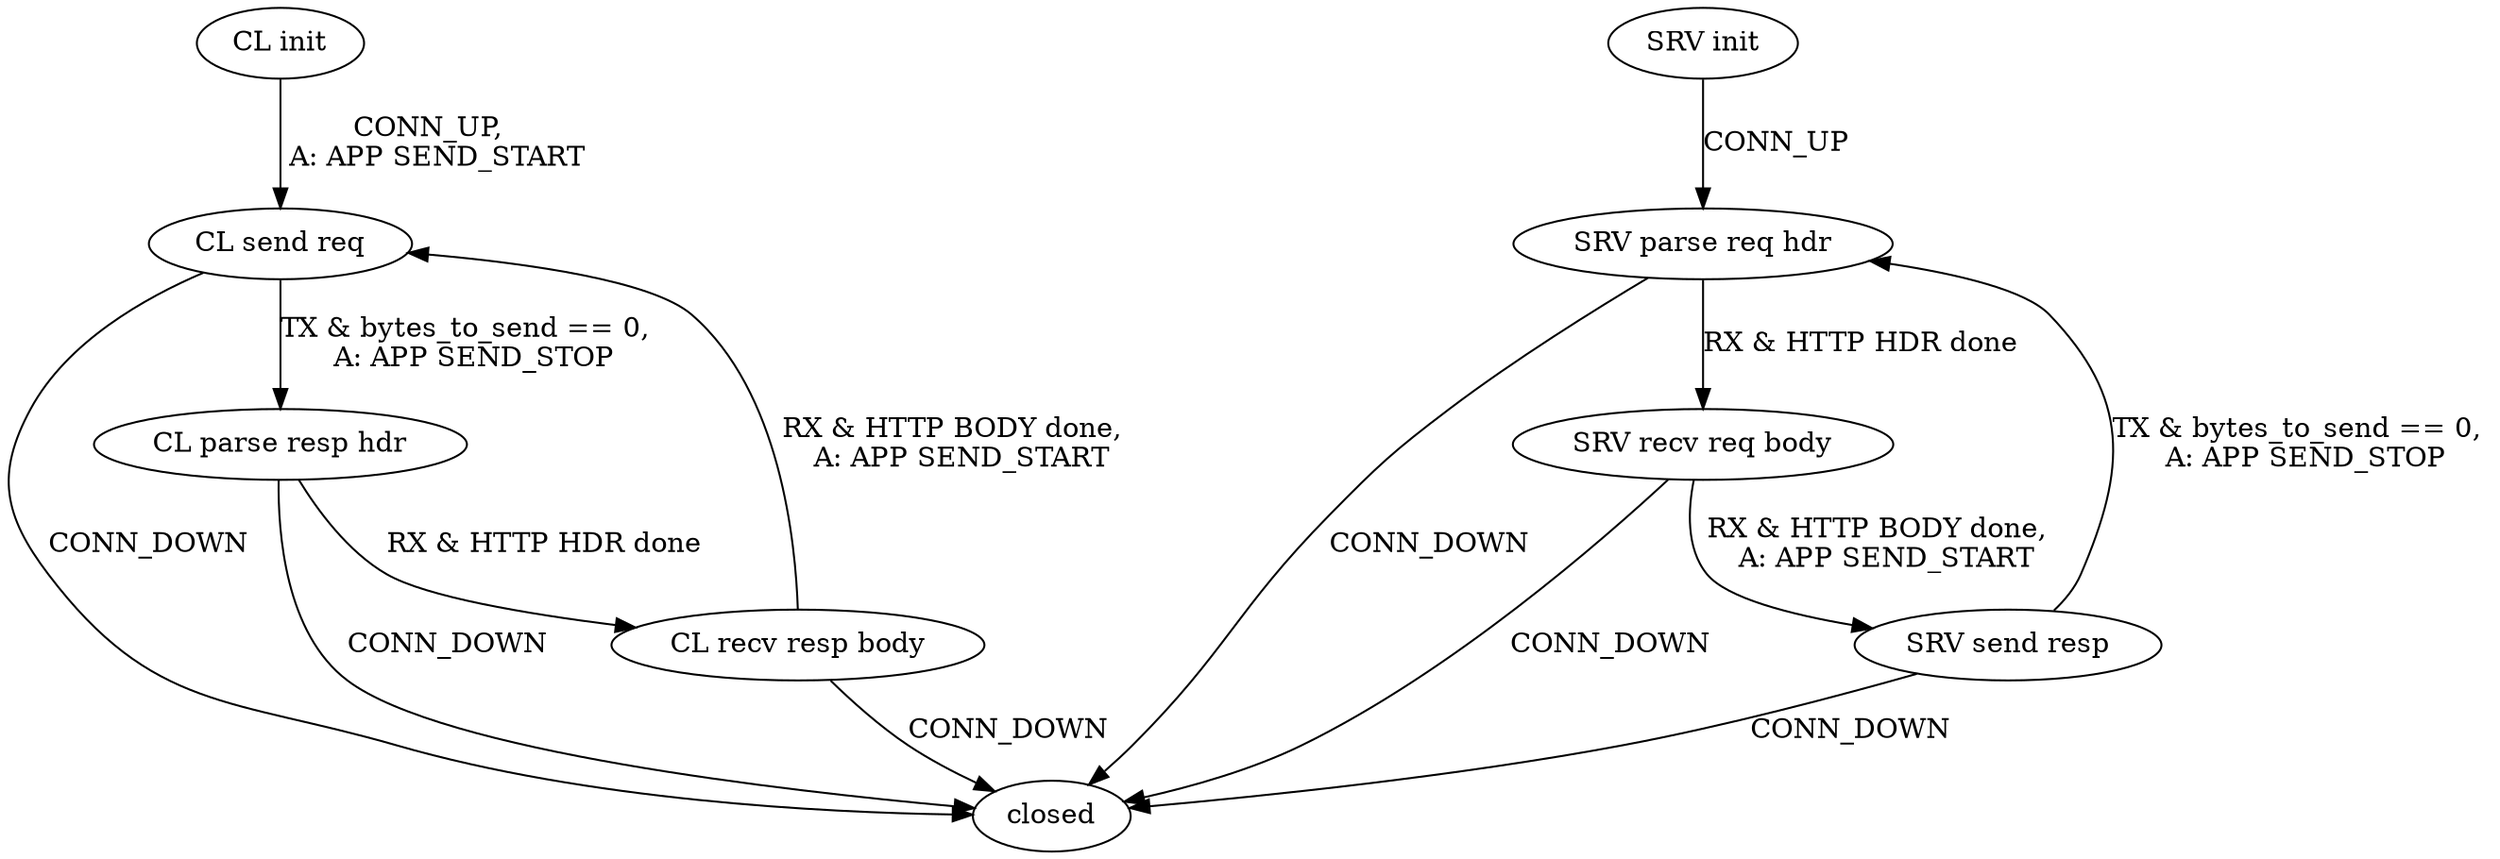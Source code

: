 #
# DO NOT ALTER OR REMOVE COPYRIGHT NOTICES OR THIS FILE HEADER
#
# Copyright (c) 2016, Juniper Networks, Inc. All rights reserved.
#
#
# The contents of this file are subject to the terms of the BSD 3 clause
# License (the "License"). You may not use this file except in compliance
# with the License.
#
# You can obtain a copy of the license at
# https://github.com/Juniper/warp17/blob/master/LICENSE.
#
# Redistribution and use in source and binary forms, with or without
# modification, are permitted provided that the following conditions
# are met:
#
# 1. Redistributions of source code must retain the above copyright notice,
# this list of conditions and the following disclaimer.
#
# 2. Redistributions in binary form must reproduce the above copyright
# notice, this list of conditions and the following disclaimer in the
# documentation and/or other materials provided with the distribution.
#
# 3. Neither the name of the copyright holder nor the names of its
# contributors may be used to endorse or promote products derived from this
# software without specific prior written permission.
#
# THIS SOFTWARE IS PROVIDED BY THE COPYRIGHT HOLDERS AND CONTRIBUTORS "AS IS"
# AND ANY EXPRESS OR IMPLIED WARRANTIES, INCLUDING, BUT NOT LIMITED TO, THE
# IMPLIED WARRANTIES OF MERCHANTABILITY AND FITNESS FOR A PARTICULAR PURPOSE
# ARE DISCLAIMED. IN NO EVENT SHALL THE COPYRIGHT HOLDER OR CONTRIBUTORS BE
# LIABLE FOR ANY DIRECT, INDIRECT, INCIDENTAL, SPECIAL, EXEMPLARY, OR
# CONSEQUENTIAL DAMAGES (INCLUDING, BUT NOT LIMITED TO, PROCUREMENT OF
# SUBSTITUTE GOODS OR SERVICES; LOSS OF USE, DATA, OR PROFITS; OR BUSINESS
# INTERRUPTION) HOWEVER CAUSED AND ON ANY THEORY OF LIABILITY, WHETHER IN
# CONTRACT, STRICT LIABILITY, OR TORT (INCLUDING NEGLIGENCE OR OTHERWISE)
# ARISING IN ANY WAY OUT OF THE USE OF THIS SOFTWARE, EVEN IF ADVISED OF THE
# POSSIBILITY OF SUCH DAMAGE.
#
# File name:
#     tpg_test_http_1_1.dot
#
# Description:
#     HTTP 1.1 state machine diagram.
#
# Author:
#     Dumitru Ceara, Eelco Chaudron
#
# Initial Created:
#     04/18/2016
#
# Notes:
#
#

digraph {
    splines=true;
    sep="+50,50";
    overlap=scalexy;
    nodesep=0.9;

    client_init[label="CL init"]
    client_send_req[label="CL send req"]
    client_parse_resp_hdr[label="CL parse resp hdr"]
    client_recv_resp_body[label="CL recv resp body"]

    server_init[label="SRV init"]
    server_parse_req_hdr[label="SRV parse req hdr"]
    server_recv_req_body[label="SRV recv req body"]
    server_send_resp[label="SRV send resp"]

    client_init           -> client_send_req[label="CONN_UP, \n A: APP SEND_START"]
    client_send_req       -> client_parse_resp_hdr[label="TX & bytes_to_send == 0, \n A: APP SEND_STOP"]
    client_parse_resp_hdr -> client_recv_resp_body[label="RX & HTTP HDR done"]
    client_recv_resp_body -> client_send_req[label="RX & HTTP BODY done, \n A: APP SEND_START"]

    server_init          -> server_parse_req_hdr[label="CONN_UP"]
    server_parse_req_hdr -> server_recv_req_body[label="RX & HTTP HDR done"]
    server_recv_req_body -> server_send_resp[label="RX & HTTP BODY done, \n A: APP SEND_START"]
    server_send_resp     -> server_parse_req_hdr[label="TX & bytes_to_send == 0, \n A: APP SEND_STOP"]

    client_send_req,client_parse_resp_hdr,client_recv_resp_body -> closed[label="CONN_DOWN"]
    server_send_resp,server_parse_req_hdr,server_recv_req_body  -> closed[label="CONN_DOWN"]
}

